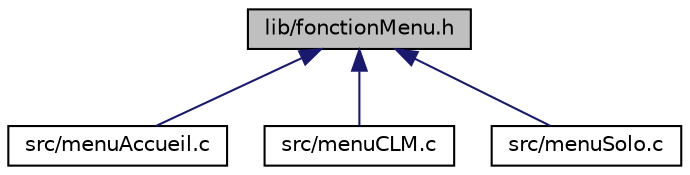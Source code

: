 digraph "lib/fonctionMenu.h"
{
  edge [fontname="Helvetica",fontsize="10",labelfontname="Helvetica",labelfontsize="10"];
  node [fontname="Helvetica",fontsize="10",shape=record];
  Node1 [label="lib/fonctionMenu.h",height=0.2,width=0.4,color="black", fillcolor="grey75", style="filled", fontcolor="black"];
  Node1 -> Node2 [dir="back",color="midnightblue",fontsize="10",style="solid",fontname="Helvetica"];
  Node2 [label="src/menuAccueil.c",height=0.2,width=0.4,color="black", fillcolor="white", style="filled",URL="$menuAccueil_8c.html",tooltip="Menu principale du jeu. "];
  Node1 -> Node3 [dir="back",color="midnightblue",fontsize="10",style="solid",fontname="Helvetica"];
  Node3 [label="src/menuCLM.c",height=0.2,width=0.4,color="black", fillcolor="white", style="filled",URL="$menuCLM_8c.html",tooltip="Sous-menu du mode \"contre le montre\". "];
  Node1 -> Node4 [dir="back",color="midnightblue",fontsize="10",style="solid",fontname="Helvetica"];
  Node4 [label="src/menuSolo.c",height=0.2,width=0.4,color="black", fillcolor="white", style="filled",URL="$menuSolo_8c.html",tooltip="Sous menu du mode \"solo\". "];
}
